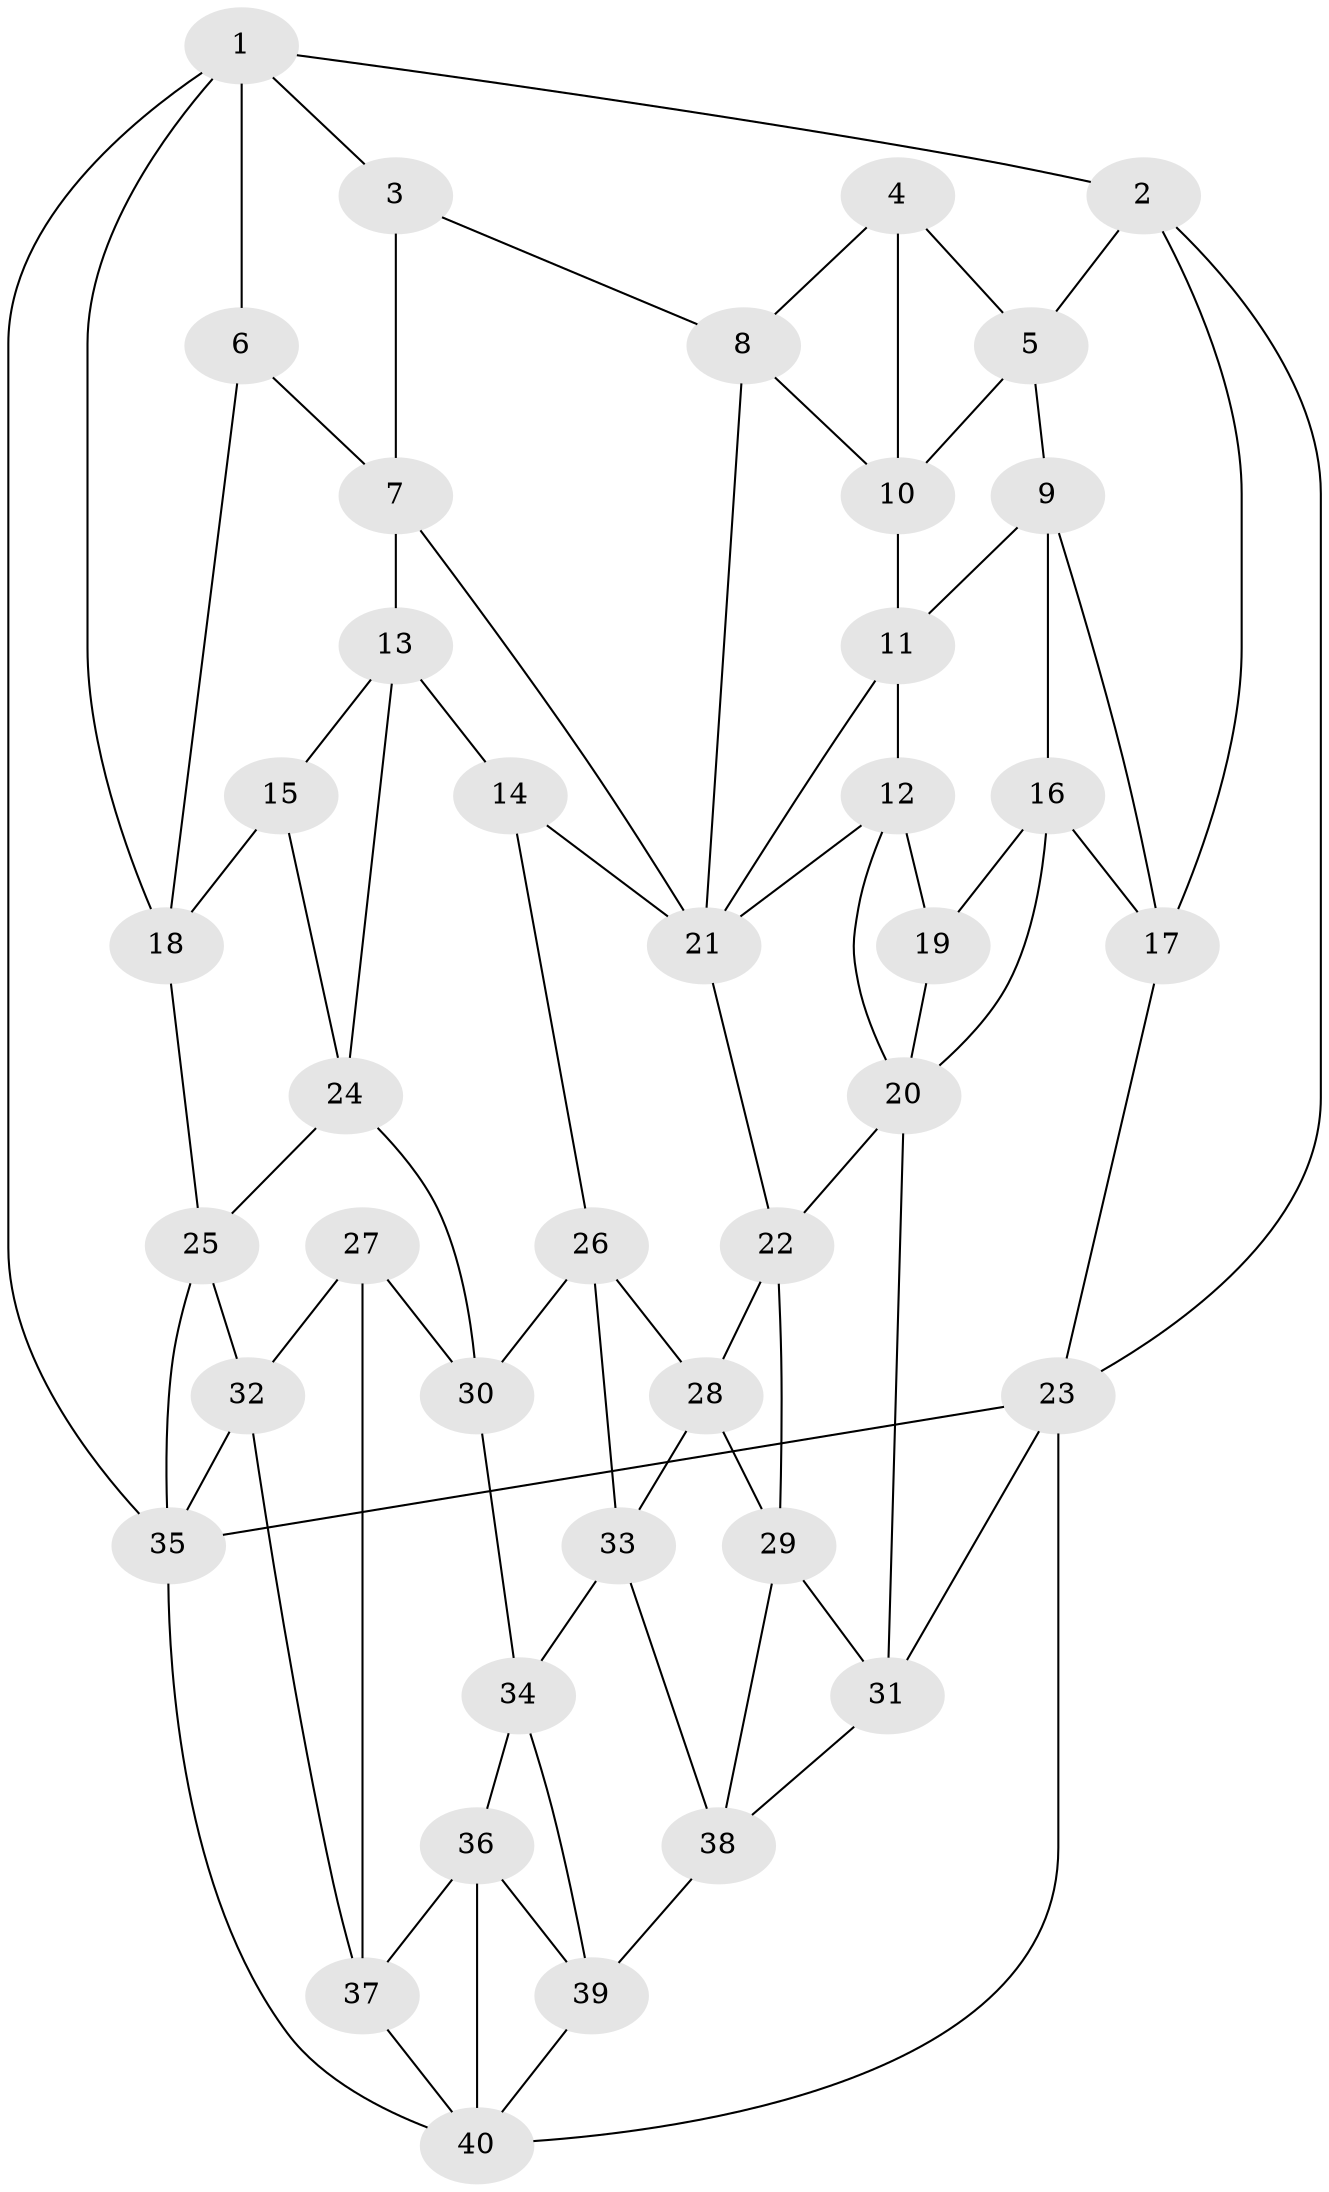 // original degree distribution, {3: 0.025, 4: 0.2375, 6: 0.2125, 5: 0.525}
// Generated by graph-tools (version 1.1) at 2025/51/03/09/25 03:51:04]
// undirected, 40 vertices, 80 edges
graph export_dot {
graph [start="1"]
  node [color=gray90,style=filled];
  1;
  2;
  3;
  4;
  5;
  6;
  7;
  8;
  9;
  10;
  11;
  12;
  13;
  14;
  15;
  16;
  17;
  18;
  19;
  20;
  21;
  22;
  23;
  24;
  25;
  26;
  27;
  28;
  29;
  30;
  31;
  32;
  33;
  34;
  35;
  36;
  37;
  38;
  39;
  40;
  1 -- 2 [weight=1.0];
  1 -- 3 [weight=1.0];
  1 -- 6 [weight=1.0];
  1 -- 18 [weight=1.0];
  1 -- 35 [weight=1.0];
  2 -- 5 [weight=1.0];
  2 -- 17 [weight=1.0];
  2 -- 23 [weight=1.0];
  3 -- 7 [weight=1.0];
  3 -- 8 [weight=1.0];
  4 -- 5 [weight=1.0];
  4 -- 8 [weight=1.0];
  4 -- 10 [weight=1.0];
  5 -- 9 [weight=1.0];
  5 -- 10 [weight=1.0];
  6 -- 7 [weight=1.0];
  6 -- 18 [weight=1.0];
  7 -- 13 [weight=1.0];
  7 -- 21 [weight=1.0];
  8 -- 10 [weight=1.0];
  8 -- 21 [weight=1.0];
  9 -- 11 [weight=1.0];
  9 -- 16 [weight=1.0];
  9 -- 17 [weight=1.0];
  10 -- 11 [weight=1.0];
  11 -- 12 [weight=1.0];
  11 -- 21 [weight=1.0];
  12 -- 19 [weight=1.0];
  12 -- 20 [weight=1.0];
  12 -- 21 [weight=1.0];
  13 -- 14 [weight=1.0];
  13 -- 15 [weight=1.0];
  13 -- 24 [weight=1.0];
  14 -- 21 [weight=1.0];
  14 -- 26 [weight=1.0];
  15 -- 18 [weight=1.0];
  15 -- 24 [weight=1.0];
  16 -- 17 [weight=1.0];
  16 -- 19 [weight=1.0];
  16 -- 20 [weight=1.0];
  17 -- 23 [weight=1.0];
  18 -- 25 [weight=1.0];
  19 -- 20 [weight=2.0];
  20 -- 22 [weight=1.0];
  20 -- 31 [weight=1.0];
  21 -- 22 [weight=1.0];
  22 -- 28 [weight=1.0];
  22 -- 29 [weight=1.0];
  23 -- 31 [weight=1.0];
  23 -- 35 [weight=1.0];
  23 -- 40 [weight=1.0];
  24 -- 25 [weight=1.0];
  24 -- 30 [weight=1.0];
  25 -- 32 [weight=1.0];
  25 -- 35 [weight=1.0];
  26 -- 28 [weight=1.0];
  26 -- 30 [weight=1.0];
  26 -- 33 [weight=1.0];
  27 -- 30 [weight=1.0];
  27 -- 32 [weight=1.0];
  27 -- 37 [weight=1.0];
  28 -- 29 [weight=1.0];
  28 -- 33 [weight=1.0];
  29 -- 31 [weight=1.0];
  29 -- 38 [weight=1.0];
  30 -- 34 [weight=1.0];
  31 -- 38 [weight=1.0];
  32 -- 35 [weight=1.0];
  32 -- 37 [weight=1.0];
  33 -- 34 [weight=1.0];
  33 -- 38 [weight=1.0];
  34 -- 36 [weight=1.0];
  34 -- 39 [weight=1.0];
  35 -- 40 [weight=1.0];
  36 -- 37 [weight=1.0];
  36 -- 39 [weight=1.0];
  36 -- 40 [weight=1.0];
  37 -- 40 [weight=1.0];
  38 -- 39 [weight=1.0];
  39 -- 40 [weight=1.0];
}
